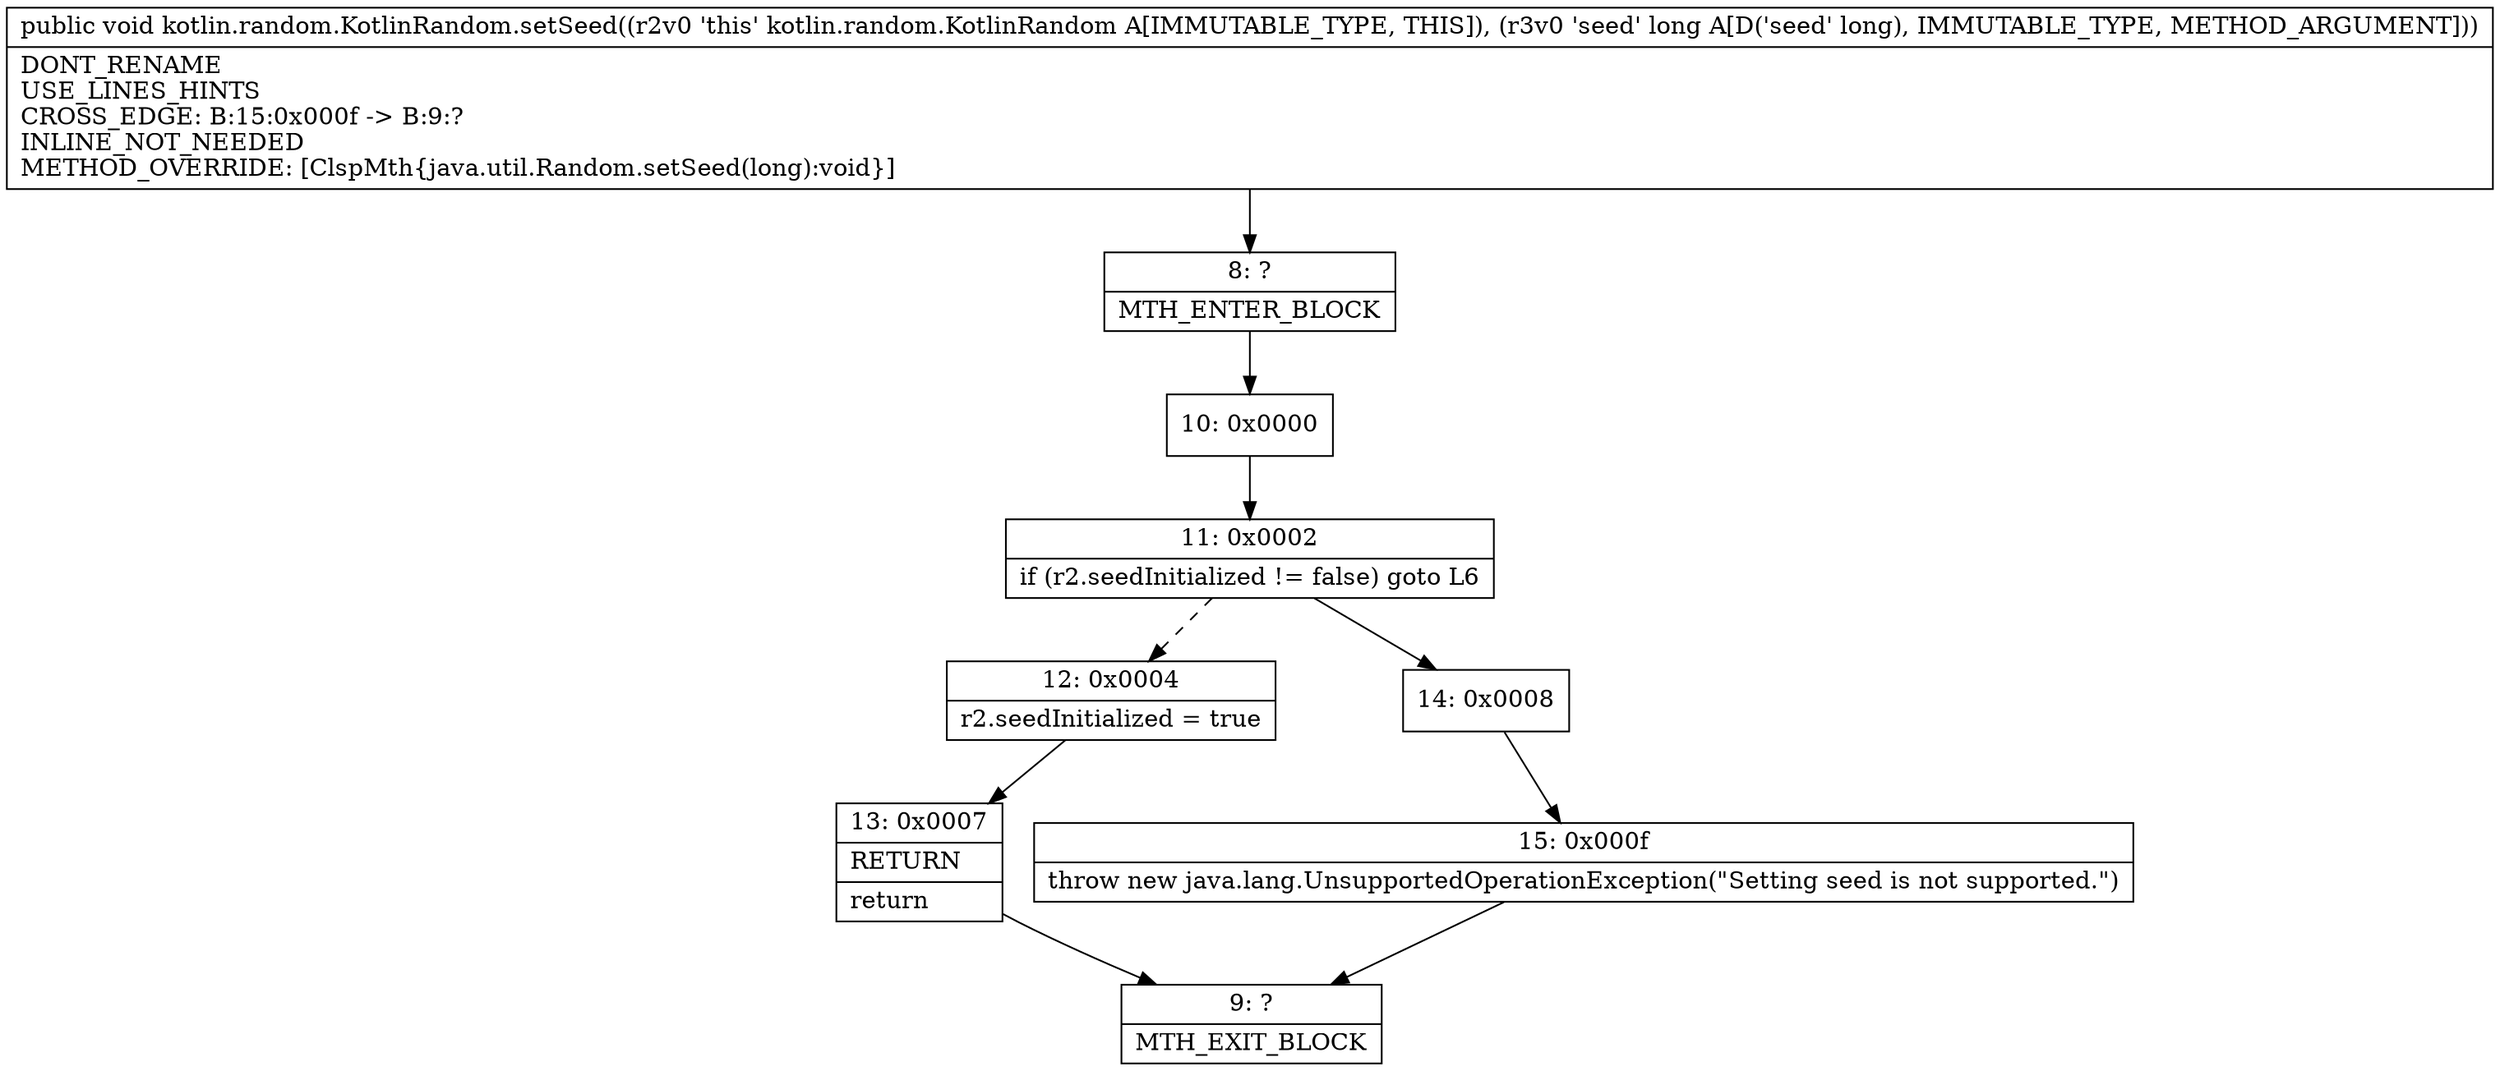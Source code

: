 digraph "CFG forkotlin.random.KotlinRandom.setSeed(J)V" {
Node_8 [shape=record,label="{8\:\ ?|MTH_ENTER_BLOCK\l}"];
Node_10 [shape=record,label="{10\:\ 0x0000}"];
Node_11 [shape=record,label="{11\:\ 0x0002|if (r2.seedInitialized != false) goto L6\l}"];
Node_12 [shape=record,label="{12\:\ 0x0004|r2.seedInitialized = true\l}"];
Node_13 [shape=record,label="{13\:\ 0x0007|RETURN\l|return\l}"];
Node_9 [shape=record,label="{9\:\ ?|MTH_EXIT_BLOCK\l}"];
Node_14 [shape=record,label="{14\:\ 0x0008}"];
Node_15 [shape=record,label="{15\:\ 0x000f|throw new java.lang.UnsupportedOperationException(\"Setting seed is not supported.\")\l}"];
MethodNode[shape=record,label="{public void kotlin.random.KotlinRandom.setSeed((r2v0 'this' kotlin.random.KotlinRandom A[IMMUTABLE_TYPE, THIS]), (r3v0 'seed' long A[D('seed' long), IMMUTABLE_TYPE, METHOD_ARGUMENT]))  | DONT_RENAME\lUSE_LINES_HINTS\lCROSS_EDGE: B:15:0x000f \-\> B:9:?\lINLINE_NOT_NEEDED\lMETHOD_OVERRIDE: [ClspMth\{java.util.Random.setSeed(long):void\}]\l}"];
MethodNode -> Node_8;Node_8 -> Node_10;
Node_10 -> Node_11;
Node_11 -> Node_12[style=dashed];
Node_11 -> Node_14;
Node_12 -> Node_13;
Node_13 -> Node_9;
Node_14 -> Node_15;
Node_15 -> Node_9;
}


